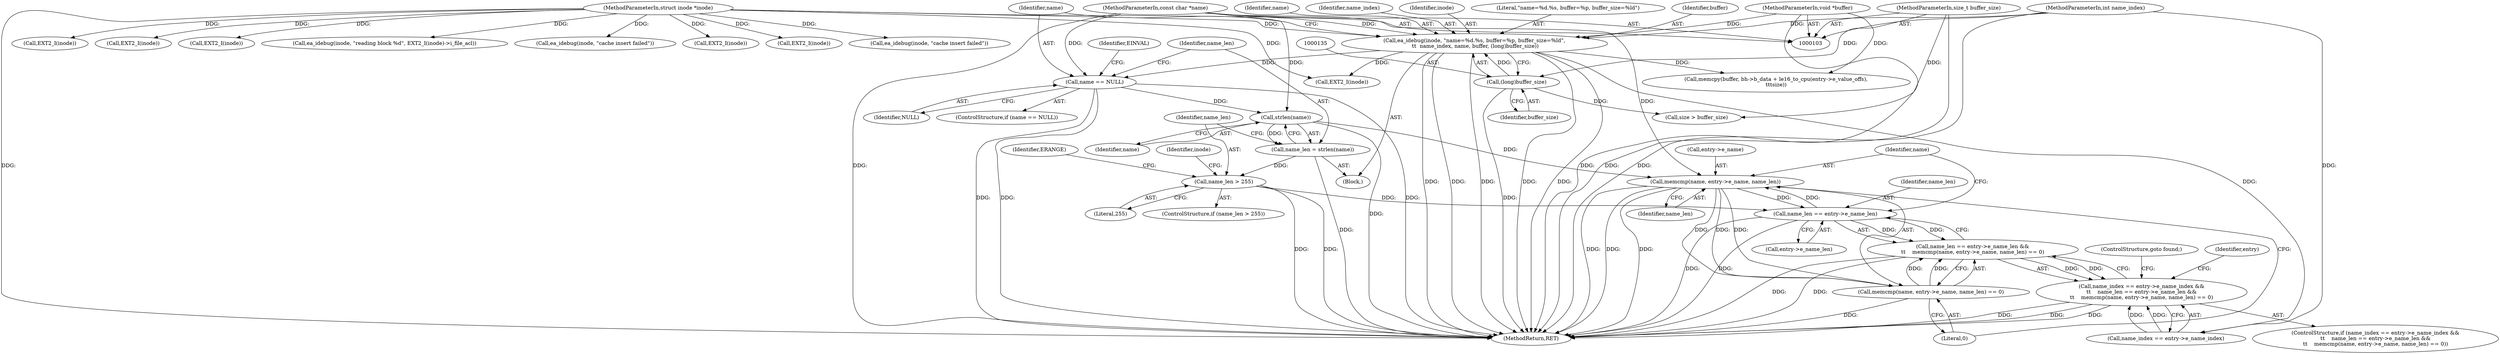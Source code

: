 digraph "0_linux_be0726d33cb8f411945884664924bed3cb8c70ee_7@API" {
"1000290" [label="(Call,memcmp(name, entry->e_name, name_len))"];
"1000146" [label="(Call,strlen(name))"];
"1000138" [label="(Call,name == NULL)"];
"1000128" [label="(Call,ea_idebug(inode, \"name=%d.%s, buffer=%p, buffer_size=%ld\",\n \t\t  name_index, name, buffer, (long)buffer_size))"];
"1000104" [label="(MethodParameterIn,struct inode *inode)"];
"1000105" [label="(MethodParameterIn,int name_index)"];
"1000106" [label="(MethodParameterIn,const char *name)"];
"1000107" [label="(MethodParameterIn,void *buffer)"];
"1000134" [label="(Call,(long)buffer_size)"];
"1000108" [label="(MethodParameterIn,size_t buffer_size)"];
"1000284" [label="(Call,name_len == entry->e_name_len)"];
"1000290" [label="(Call,memcmp(name, entry->e_name, name_len))"];
"1000149" [label="(Call,name_len > 255)"];
"1000144" [label="(Call,name_len = strlen(name))"];
"1000283" [label="(Call,name_len == entry->e_name_len &&\n\t\t    memcmp(name, entry->e_name, name_len) == 0)"];
"1000277" [label="(Call,name_index == entry->e_name_index &&\n\t\t    name_len == entry->e_name_len &&\n\t\t    memcmp(name, entry->e_name, name_len) == 0)"];
"1000289" [label="(Call,memcmp(name, entry->e_name, name_len) == 0)"];
"1000108" [label="(MethodParameterIn,size_t buffer_size)"];
"1000285" [label="(Identifier,name_len)"];
"1000284" [label="(Call,name_len == entry->e_name_len)"];
"1000105" [label="(MethodParameterIn,int name_index)"];
"1000388" [label="(Call,EXT2_I(inode))"];
"1000131" [label="(Identifier,name_index)"];
"1000290" [label="(Call,memcmp(name, entry->e_name, name_len))"];
"1000107" [label="(MethodParameterIn,void *buffer)"];
"1000129" [label="(Identifier,inode)"];
"1000138" [label="(Call,name == NULL)"];
"1000159" [label="(Identifier,inode)"];
"1000149" [label="(Call,name_len > 255)"];
"1000297" [label="(ControlStructure,goto found;)"];
"1000393" [label="(MethodReturn,RET)"];
"1000186" [label="(Call,EXT2_I(inode))"];
"1000296" [label="(Literal,0)"];
"1000283" [label="(Call,name_len == entry->e_name_len &&\n\t\t    memcmp(name, entry->e_name, name_len) == 0)"];
"1000106" [label="(MethodParameterIn,const char *name)"];
"1000286" [label="(Call,entry->e_name_len)"];
"1000134" [label="(Call,(long)buffer_size)"];
"1000140" [label="(Identifier,NULL)"];
"1000277" [label="(Call,name_index == entry->e_name_index &&\n\t\t    name_len == entry->e_name_len &&\n\t\t    memcmp(name, entry->e_name, name_len) == 0)"];
"1000295" [label="(Identifier,name_len)"];
"1000364" [label="(Call,size > buffer_size)"];
"1000291" [label="(Identifier,name)"];
"1000158" [label="(Call,EXT2_I(inode))"];
"1000151" [label="(Literal,255)"];
"1000130" [label="(Literal,\"name=%d.%s, buffer=%p, buffer_size=%ld\")"];
"1000176" [label="(Call,EXT2_I(inode))"];
"1000133" [label="(Identifier,buffer)"];
"1000172" [label="(Call,ea_idebug(inode, \"reading block %d\", EXT2_I(inode)->i_file_acl))"];
"1000150" [label="(Identifier,name_len)"];
"1000353" [label="(Call,ea_idebug(inode, \"cache insert failed\"))"];
"1000147" [label="(Identifier,name)"];
"1000154" [label="(Identifier,ERANGE)"];
"1000145" [label="(Identifier,name_len)"];
"1000109" [label="(Block,)"];
"1000148" [label="(ControlStructure,if (name_len > 255))"];
"1000292" [label="(Call,entry->e_name)"];
"1000278" [label="(Call,name_index == entry->e_name_index)"];
"1000247" [label="(Call,EXT2_I(inode))"];
"1000168" [label="(Call,EXT2_I(inode))"];
"1000104" [label="(MethodParameterIn,struct inode *inode)"];
"1000144" [label="(Call,name_len = strlen(name))"];
"1000299" [label="(Identifier,entry)"];
"1000139" [label="(Identifier,name)"];
"1000305" [label="(Call,ea_idebug(inode, \"cache insert failed\"))"];
"1000289" [label="(Call,memcmp(name, entry->e_name, name_len) == 0)"];
"1000146" [label="(Call,strlen(name))"];
"1000137" [label="(ControlStructure,if (name == NULL))"];
"1000132" [label="(Identifier,name)"];
"1000368" [label="(Call,memcpy(buffer, bh->b_data + le16_to_cpu(entry->e_value_offs),\n\t\t\tsize))"];
"1000128" [label="(Call,ea_idebug(inode, \"name=%d.%s, buffer=%p, buffer_size=%ld\",\n \t\t  name_index, name, buffer, (long)buffer_size))"];
"1000136" [label="(Identifier,buffer_size)"];
"1000143" [label="(Identifier,EINVAL)"];
"1000276" [label="(ControlStructure,if (name_index == entry->e_name_index &&\n\t\t    name_len == entry->e_name_len &&\n\t\t    memcmp(name, entry->e_name, name_len) == 0))"];
"1000290" -> "1000289"  [label="AST: "];
"1000290" -> "1000295"  [label="CFG: "];
"1000291" -> "1000290"  [label="AST: "];
"1000292" -> "1000290"  [label="AST: "];
"1000295" -> "1000290"  [label="AST: "];
"1000296" -> "1000290"  [label="CFG: "];
"1000290" -> "1000393"  [label="DDG: "];
"1000290" -> "1000393"  [label="DDG: "];
"1000290" -> "1000393"  [label="DDG: "];
"1000290" -> "1000284"  [label="DDG: "];
"1000290" -> "1000289"  [label="DDG: "];
"1000290" -> "1000289"  [label="DDG: "];
"1000290" -> "1000289"  [label="DDG: "];
"1000146" -> "1000290"  [label="DDG: "];
"1000106" -> "1000290"  [label="DDG: "];
"1000284" -> "1000290"  [label="DDG: "];
"1000146" -> "1000144"  [label="AST: "];
"1000146" -> "1000147"  [label="CFG: "];
"1000147" -> "1000146"  [label="AST: "];
"1000144" -> "1000146"  [label="CFG: "];
"1000146" -> "1000393"  [label="DDG: "];
"1000146" -> "1000144"  [label="DDG: "];
"1000138" -> "1000146"  [label="DDG: "];
"1000106" -> "1000146"  [label="DDG: "];
"1000138" -> "1000137"  [label="AST: "];
"1000138" -> "1000140"  [label="CFG: "];
"1000139" -> "1000138"  [label="AST: "];
"1000140" -> "1000138"  [label="AST: "];
"1000143" -> "1000138"  [label="CFG: "];
"1000145" -> "1000138"  [label="CFG: "];
"1000138" -> "1000393"  [label="DDG: "];
"1000138" -> "1000393"  [label="DDG: "];
"1000138" -> "1000393"  [label="DDG: "];
"1000128" -> "1000138"  [label="DDG: "];
"1000106" -> "1000138"  [label="DDG: "];
"1000128" -> "1000109"  [label="AST: "];
"1000128" -> "1000134"  [label="CFG: "];
"1000129" -> "1000128"  [label="AST: "];
"1000130" -> "1000128"  [label="AST: "];
"1000131" -> "1000128"  [label="AST: "];
"1000132" -> "1000128"  [label="AST: "];
"1000133" -> "1000128"  [label="AST: "];
"1000134" -> "1000128"  [label="AST: "];
"1000139" -> "1000128"  [label="CFG: "];
"1000128" -> "1000393"  [label="DDG: "];
"1000128" -> "1000393"  [label="DDG: "];
"1000128" -> "1000393"  [label="DDG: "];
"1000128" -> "1000393"  [label="DDG: "];
"1000128" -> "1000393"  [label="DDG: "];
"1000104" -> "1000128"  [label="DDG: "];
"1000105" -> "1000128"  [label="DDG: "];
"1000106" -> "1000128"  [label="DDG: "];
"1000107" -> "1000128"  [label="DDG: "];
"1000134" -> "1000128"  [label="DDG: "];
"1000128" -> "1000158"  [label="DDG: "];
"1000128" -> "1000278"  [label="DDG: "];
"1000128" -> "1000368"  [label="DDG: "];
"1000104" -> "1000103"  [label="AST: "];
"1000104" -> "1000393"  [label="DDG: "];
"1000104" -> "1000158"  [label="DDG: "];
"1000104" -> "1000168"  [label="DDG: "];
"1000104" -> "1000172"  [label="DDG: "];
"1000104" -> "1000176"  [label="DDG: "];
"1000104" -> "1000186"  [label="DDG: "];
"1000104" -> "1000247"  [label="DDG: "];
"1000104" -> "1000305"  [label="DDG: "];
"1000104" -> "1000353"  [label="DDG: "];
"1000104" -> "1000388"  [label="DDG: "];
"1000105" -> "1000103"  [label="AST: "];
"1000105" -> "1000393"  [label="DDG: "];
"1000105" -> "1000278"  [label="DDG: "];
"1000106" -> "1000103"  [label="AST: "];
"1000106" -> "1000393"  [label="DDG: "];
"1000107" -> "1000103"  [label="AST: "];
"1000107" -> "1000393"  [label="DDG: "];
"1000107" -> "1000368"  [label="DDG: "];
"1000134" -> "1000136"  [label="CFG: "];
"1000135" -> "1000134"  [label="AST: "];
"1000136" -> "1000134"  [label="AST: "];
"1000134" -> "1000393"  [label="DDG: "];
"1000108" -> "1000134"  [label="DDG: "];
"1000134" -> "1000364"  [label="DDG: "];
"1000108" -> "1000103"  [label="AST: "];
"1000108" -> "1000393"  [label="DDG: "];
"1000108" -> "1000364"  [label="DDG: "];
"1000284" -> "1000283"  [label="AST: "];
"1000284" -> "1000286"  [label="CFG: "];
"1000285" -> "1000284"  [label="AST: "];
"1000286" -> "1000284"  [label="AST: "];
"1000291" -> "1000284"  [label="CFG: "];
"1000283" -> "1000284"  [label="CFG: "];
"1000284" -> "1000393"  [label="DDG: "];
"1000284" -> "1000393"  [label="DDG: "];
"1000284" -> "1000283"  [label="DDG: "];
"1000284" -> "1000283"  [label="DDG: "];
"1000149" -> "1000284"  [label="DDG: "];
"1000149" -> "1000148"  [label="AST: "];
"1000149" -> "1000151"  [label="CFG: "];
"1000150" -> "1000149"  [label="AST: "];
"1000151" -> "1000149"  [label="AST: "];
"1000154" -> "1000149"  [label="CFG: "];
"1000159" -> "1000149"  [label="CFG: "];
"1000149" -> "1000393"  [label="DDG: "];
"1000149" -> "1000393"  [label="DDG: "];
"1000144" -> "1000149"  [label="DDG: "];
"1000144" -> "1000109"  [label="AST: "];
"1000145" -> "1000144"  [label="AST: "];
"1000150" -> "1000144"  [label="CFG: "];
"1000144" -> "1000393"  [label="DDG: "];
"1000283" -> "1000277"  [label="AST: "];
"1000283" -> "1000289"  [label="CFG: "];
"1000289" -> "1000283"  [label="AST: "];
"1000277" -> "1000283"  [label="CFG: "];
"1000283" -> "1000393"  [label="DDG: "];
"1000283" -> "1000393"  [label="DDG: "];
"1000283" -> "1000277"  [label="DDG: "];
"1000283" -> "1000277"  [label="DDG: "];
"1000289" -> "1000283"  [label="DDG: "];
"1000289" -> "1000283"  [label="DDG: "];
"1000277" -> "1000276"  [label="AST: "];
"1000277" -> "1000278"  [label="CFG: "];
"1000278" -> "1000277"  [label="AST: "];
"1000297" -> "1000277"  [label="CFG: "];
"1000299" -> "1000277"  [label="CFG: "];
"1000277" -> "1000393"  [label="DDG: "];
"1000277" -> "1000393"  [label="DDG: "];
"1000277" -> "1000393"  [label="DDG: "];
"1000278" -> "1000277"  [label="DDG: "];
"1000278" -> "1000277"  [label="DDG: "];
"1000289" -> "1000296"  [label="CFG: "];
"1000296" -> "1000289"  [label="AST: "];
"1000289" -> "1000393"  [label="DDG: "];
}
